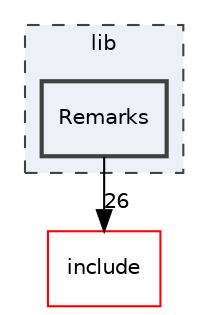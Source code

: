 digraph "lib/Remarks"
{
 // LATEX_PDF_SIZE
  bgcolor="transparent";
  edge [fontname="Helvetica",fontsize="10",labelfontname="Helvetica",labelfontsize="10"];
  node [fontname="Helvetica",fontsize="10",shape="box"];
  compound=true
  subgraph clusterdir_97aefd0d527b934f1d99a682da8fe6a9 {
    graph [ bgcolor="#edf0f7", pencolor="grey25", style="filled,dashed,", label="lib", fontname="Helvetica", fontsize="10", URL="dir_97aefd0d527b934f1d99a682da8fe6a9.html"]
  dir_54144c8fa17b7bf96ec2e8362ab2c3c2 [label="Remarks", style="filled,bold,", fillcolor="#edf0f7", color="grey25", URL="dir_54144c8fa17b7bf96ec2e8362ab2c3c2.html"];
  }
  dir_d44c64559bbebec7f509842c48db8b23 [label="include", style="", fillcolor="#edf0f7", color="red", URL="dir_d44c64559bbebec7f509842c48db8b23.html"];
  dir_54144c8fa17b7bf96ec2e8362ab2c3c2->dir_d44c64559bbebec7f509842c48db8b23 [headlabel="26", labeldistance=1.5 headhref="dir_000172_000082.html"];
}
